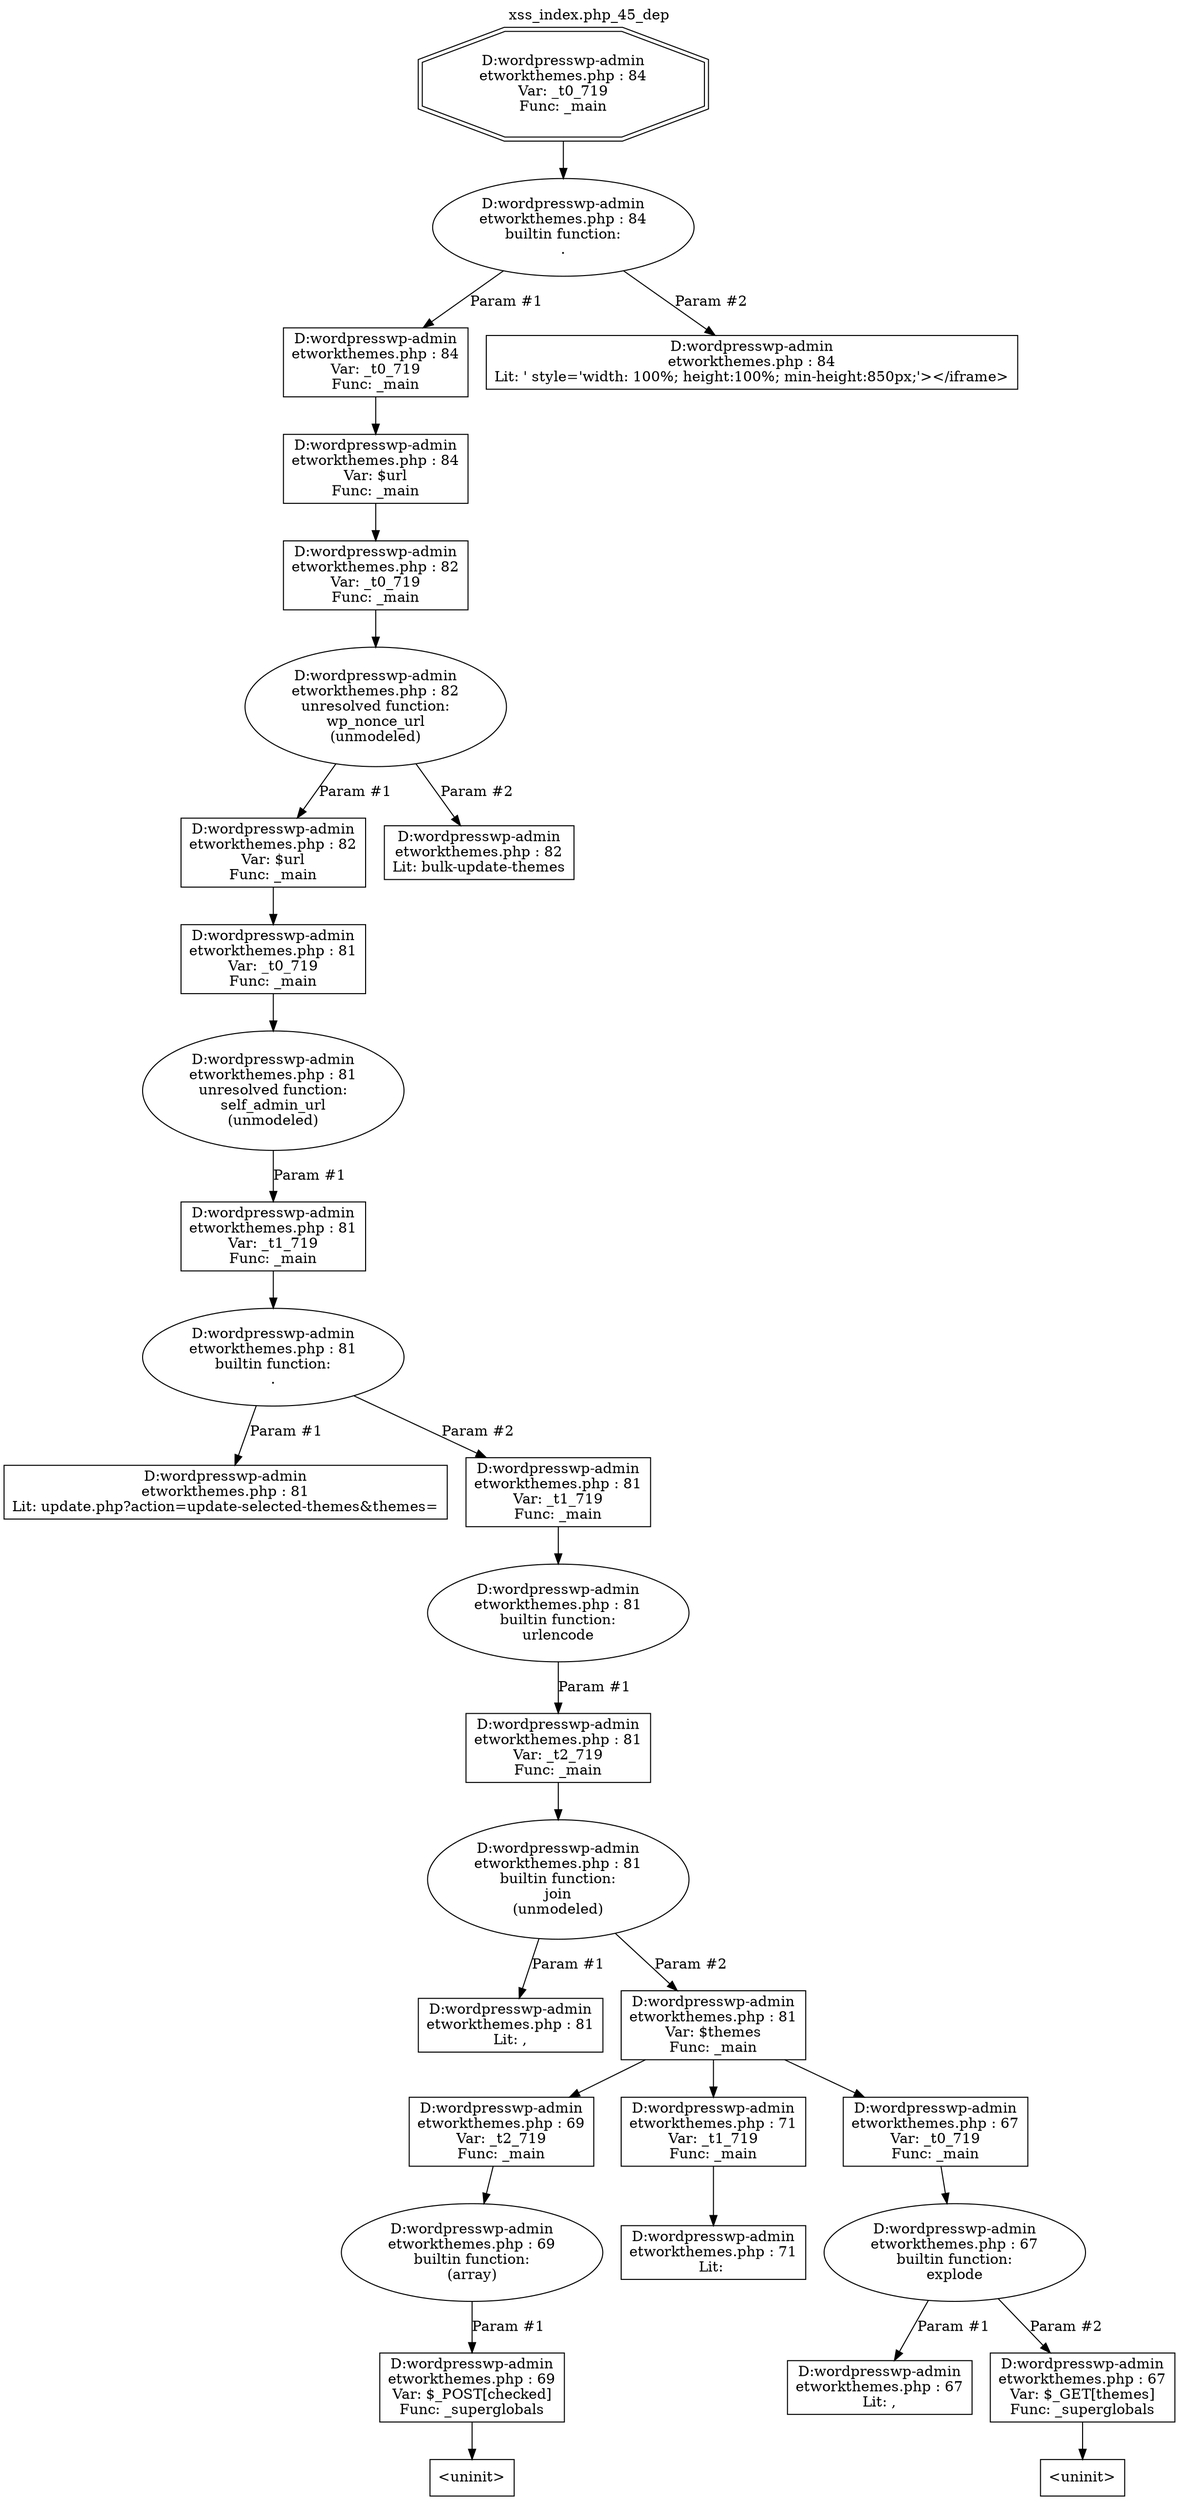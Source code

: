 digraph cfg {
  label="xss_index.php_45_dep";
  labelloc=t;
  n1 [shape=doubleoctagon, label="D:\wordpress\wp-admin\network\themes.php : 84\nVar: _t0_719\nFunc: _main\n"];
  n2 [shape=ellipse, label="D:\wordpress\wp-admin\network\themes.php : 84\nbuiltin function:\n.\n"];
  n3 [shape=box, label="D:\wordpress\wp-admin\network\themes.php : 84\nVar: _t0_719\nFunc: _main\n"];
  n4 [shape=box, label="D:\wordpress\wp-admin\network\themes.php : 84\nVar: $url\nFunc: _main\n"];
  n5 [shape=box, label="D:\wordpress\wp-admin\network\themes.php : 82\nVar: _t0_719\nFunc: _main\n"];
  n6 [shape=ellipse, label="D:\wordpress\wp-admin\network\themes.php : 82\nunresolved function:\nwp_nonce_url\n(unmodeled)\n"];
  n7 [shape=box, label="D:\wordpress\wp-admin\network\themes.php : 82\nVar: $url\nFunc: _main\n"];
  n8 [shape=box, label="D:\wordpress\wp-admin\network\themes.php : 81\nVar: _t0_719\nFunc: _main\n"];
  n9 [shape=ellipse, label="D:\wordpress\wp-admin\network\themes.php : 81\nunresolved function:\nself_admin_url\n(unmodeled)\n"];
  n10 [shape=box, label="D:\wordpress\wp-admin\network\themes.php : 81\nVar: _t1_719\nFunc: _main\n"];
  n11 [shape=ellipse, label="D:\wordpress\wp-admin\network\themes.php : 81\nbuiltin function:\n.\n"];
  n12 [shape=box, label="D:\wordpress\wp-admin\network\themes.php : 81\nLit: update.php?action=update-selected-themes&amp;themes=\n"];
  n13 [shape=box, label="D:\wordpress\wp-admin\network\themes.php : 81\nVar: _t1_719\nFunc: _main\n"];
  n14 [shape=ellipse, label="D:\wordpress\wp-admin\network\themes.php : 81\nbuiltin function:\nurlencode\n"];
  n15 [shape=box, label="D:\wordpress\wp-admin\network\themes.php : 81\nVar: _t2_719\nFunc: _main\n"];
  n16 [shape=ellipse, label="D:\wordpress\wp-admin\network\themes.php : 81\nbuiltin function:\njoin\n(unmodeled)\n"];
  n17 [shape=box, label="D:\wordpress\wp-admin\network\themes.php : 81\nLit: ,\n"];
  n18 [shape=box, label="D:\wordpress\wp-admin\network\themes.php : 81\nVar: $themes\nFunc: _main\n"];
  n19 [shape=box, label="D:\wordpress\wp-admin\network\themes.php : 69\nVar: _t2_719\nFunc: _main\n"];
  n20 [shape=ellipse, label="D:\wordpress\wp-admin\network\themes.php : 69\nbuiltin function:\n(array)\n"];
  n21 [shape=box, label="D:\wordpress\wp-admin\network\themes.php : 69\nVar: $_POST[checked]\nFunc: _superglobals\n"];
  n22 [shape=box, label="<uninit>"];
  n23 [shape=box, label="D:\wordpress\wp-admin\network\themes.php : 71\nVar: _t1_719\nFunc: _main\n"];
  n24 [shape=box, label="D:\wordpress\wp-admin\network\themes.php : 71\nLit: \n"];
  n25 [shape=box, label="D:\wordpress\wp-admin\network\themes.php : 67\nVar: _t0_719\nFunc: _main\n"];
  n26 [shape=ellipse, label="D:\wordpress\wp-admin\network\themes.php : 67\nbuiltin function:\nexplode\n"];
  n27 [shape=box, label="D:\wordpress\wp-admin\network\themes.php : 67\nLit: ,\n"];
  n28 [shape=box, label="D:\wordpress\wp-admin\network\themes.php : 67\nVar: $_GET[themes]\nFunc: _superglobals\n"];
  n29 [shape=box, label="<uninit>"];
  n30 [shape=box, label="D:\wordpress\wp-admin\network\themes.php : 82\nLit: bulk-update-themes\n"];
  n31 [shape=box, label="D:\wordpress\wp-admin\network\themes.php : 84\nLit: ' style='width: 100%; height:100%; min-height:850px;'></iframe>\n"];
  n1 -> n2;
  n5 -> n6;
  n8 -> n9;
  n10 -> n11;
  n11 -> n12[label="Param #1"];
  n11 -> n13[label="Param #2"];
  n13 -> n14;
  n15 -> n16;
  n16 -> n17[label="Param #1"];
  n16 -> n18[label="Param #2"];
  n19 -> n20;
  n21 -> n22;
  n20 -> n21[label="Param #1"];
  n18 -> n19;
  n18 -> n23;
  n18 -> n25;
  n23 -> n24;
  n25 -> n26;
  n26 -> n27[label="Param #1"];
  n26 -> n28[label="Param #2"];
  n28 -> n29;
  n14 -> n15[label="Param #1"];
  n9 -> n10[label="Param #1"];
  n7 -> n8;
  n6 -> n7[label="Param #1"];
  n6 -> n30[label="Param #2"];
  n4 -> n5;
  n3 -> n4;
  n2 -> n3[label="Param #1"];
  n2 -> n31[label="Param #2"];
}
